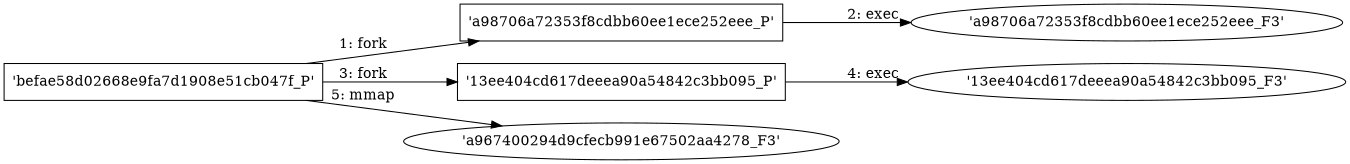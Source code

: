 digraph "D:\Learning\Paper\apt\基于CTI的攻击预警\Dataset\攻击图\ASGfromALLCTI\Vulnerability Spotlight Local Code Execution via the Intel HD Graphics Windows Kernel Driver.dot" {
rankdir="LR"
size="9"
fixedsize="false"
splines="true"
nodesep=0.3
ranksep=0
fontsize=10
overlap="scalexy"
engine= "neato"
	"'befae58d02668e9fa7d1908e51cb047f_P'" [node_type=Process shape=box]
	"'a98706a72353f8cdbb60ee1ece252eee_P'" [node_type=Process shape=box]
	"'befae58d02668e9fa7d1908e51cb047f_P'" -> "'a98706a72353f8cdbb60ee1ece252eee_P'" [label="1: fork"]
	"'a98706a72353f8cdbb60ee1ece252eee_P'" [node_type=Process shape=box]
	"'a98706a72353f8cdbb60ee1ece252eee_F3'" [node_type=File shape=ellipse]
	"'a98706a72353f8cdbb60ee1ece252eee_P'" -> "'a98706a72353f8cdbb60ee1ece252eee_F3'" [label="2: exec"]
	"'befae58d02668e9fa7d1908e51cb047f_P'" [node_type=Process shape=box]
	"'13ee404cd617deeea90a54842c3bb095_P'" [node_type=Process shape=box]
	"'befae58d02668e9fa7d1908e51cb047f_P'" -> "'13ee404cd617deeea90a54842c3bb095_P'" [label="3: fork"]
	"'13ee404cd617deeea90a54842c3bb095_P'" [node_type=Process shape=box]
	"'13ee404cd617deeea90a54842c3bb095_F3'" [node_type=File shape=ellipse]
	"'13ee404cd617deeea90a54842c3bb095_P'" -> "'13ee404cd617deeea90a54842c3bb095_F3'" [label="4: exec"]
	"'a967400294d9cfecb991e67502aa4278_F3'" [node_type=file shape=ellipse]
	"'befae58d02668e9fa7d1908e51cb047f_P'" [node_type=Process shape=box]
	"'befae58d02668e9fa7d1908e51cb047f_P'" -> "'a967400294d9cfecb991e67502aa4278_F3'" [label="5: mmap"]
}
